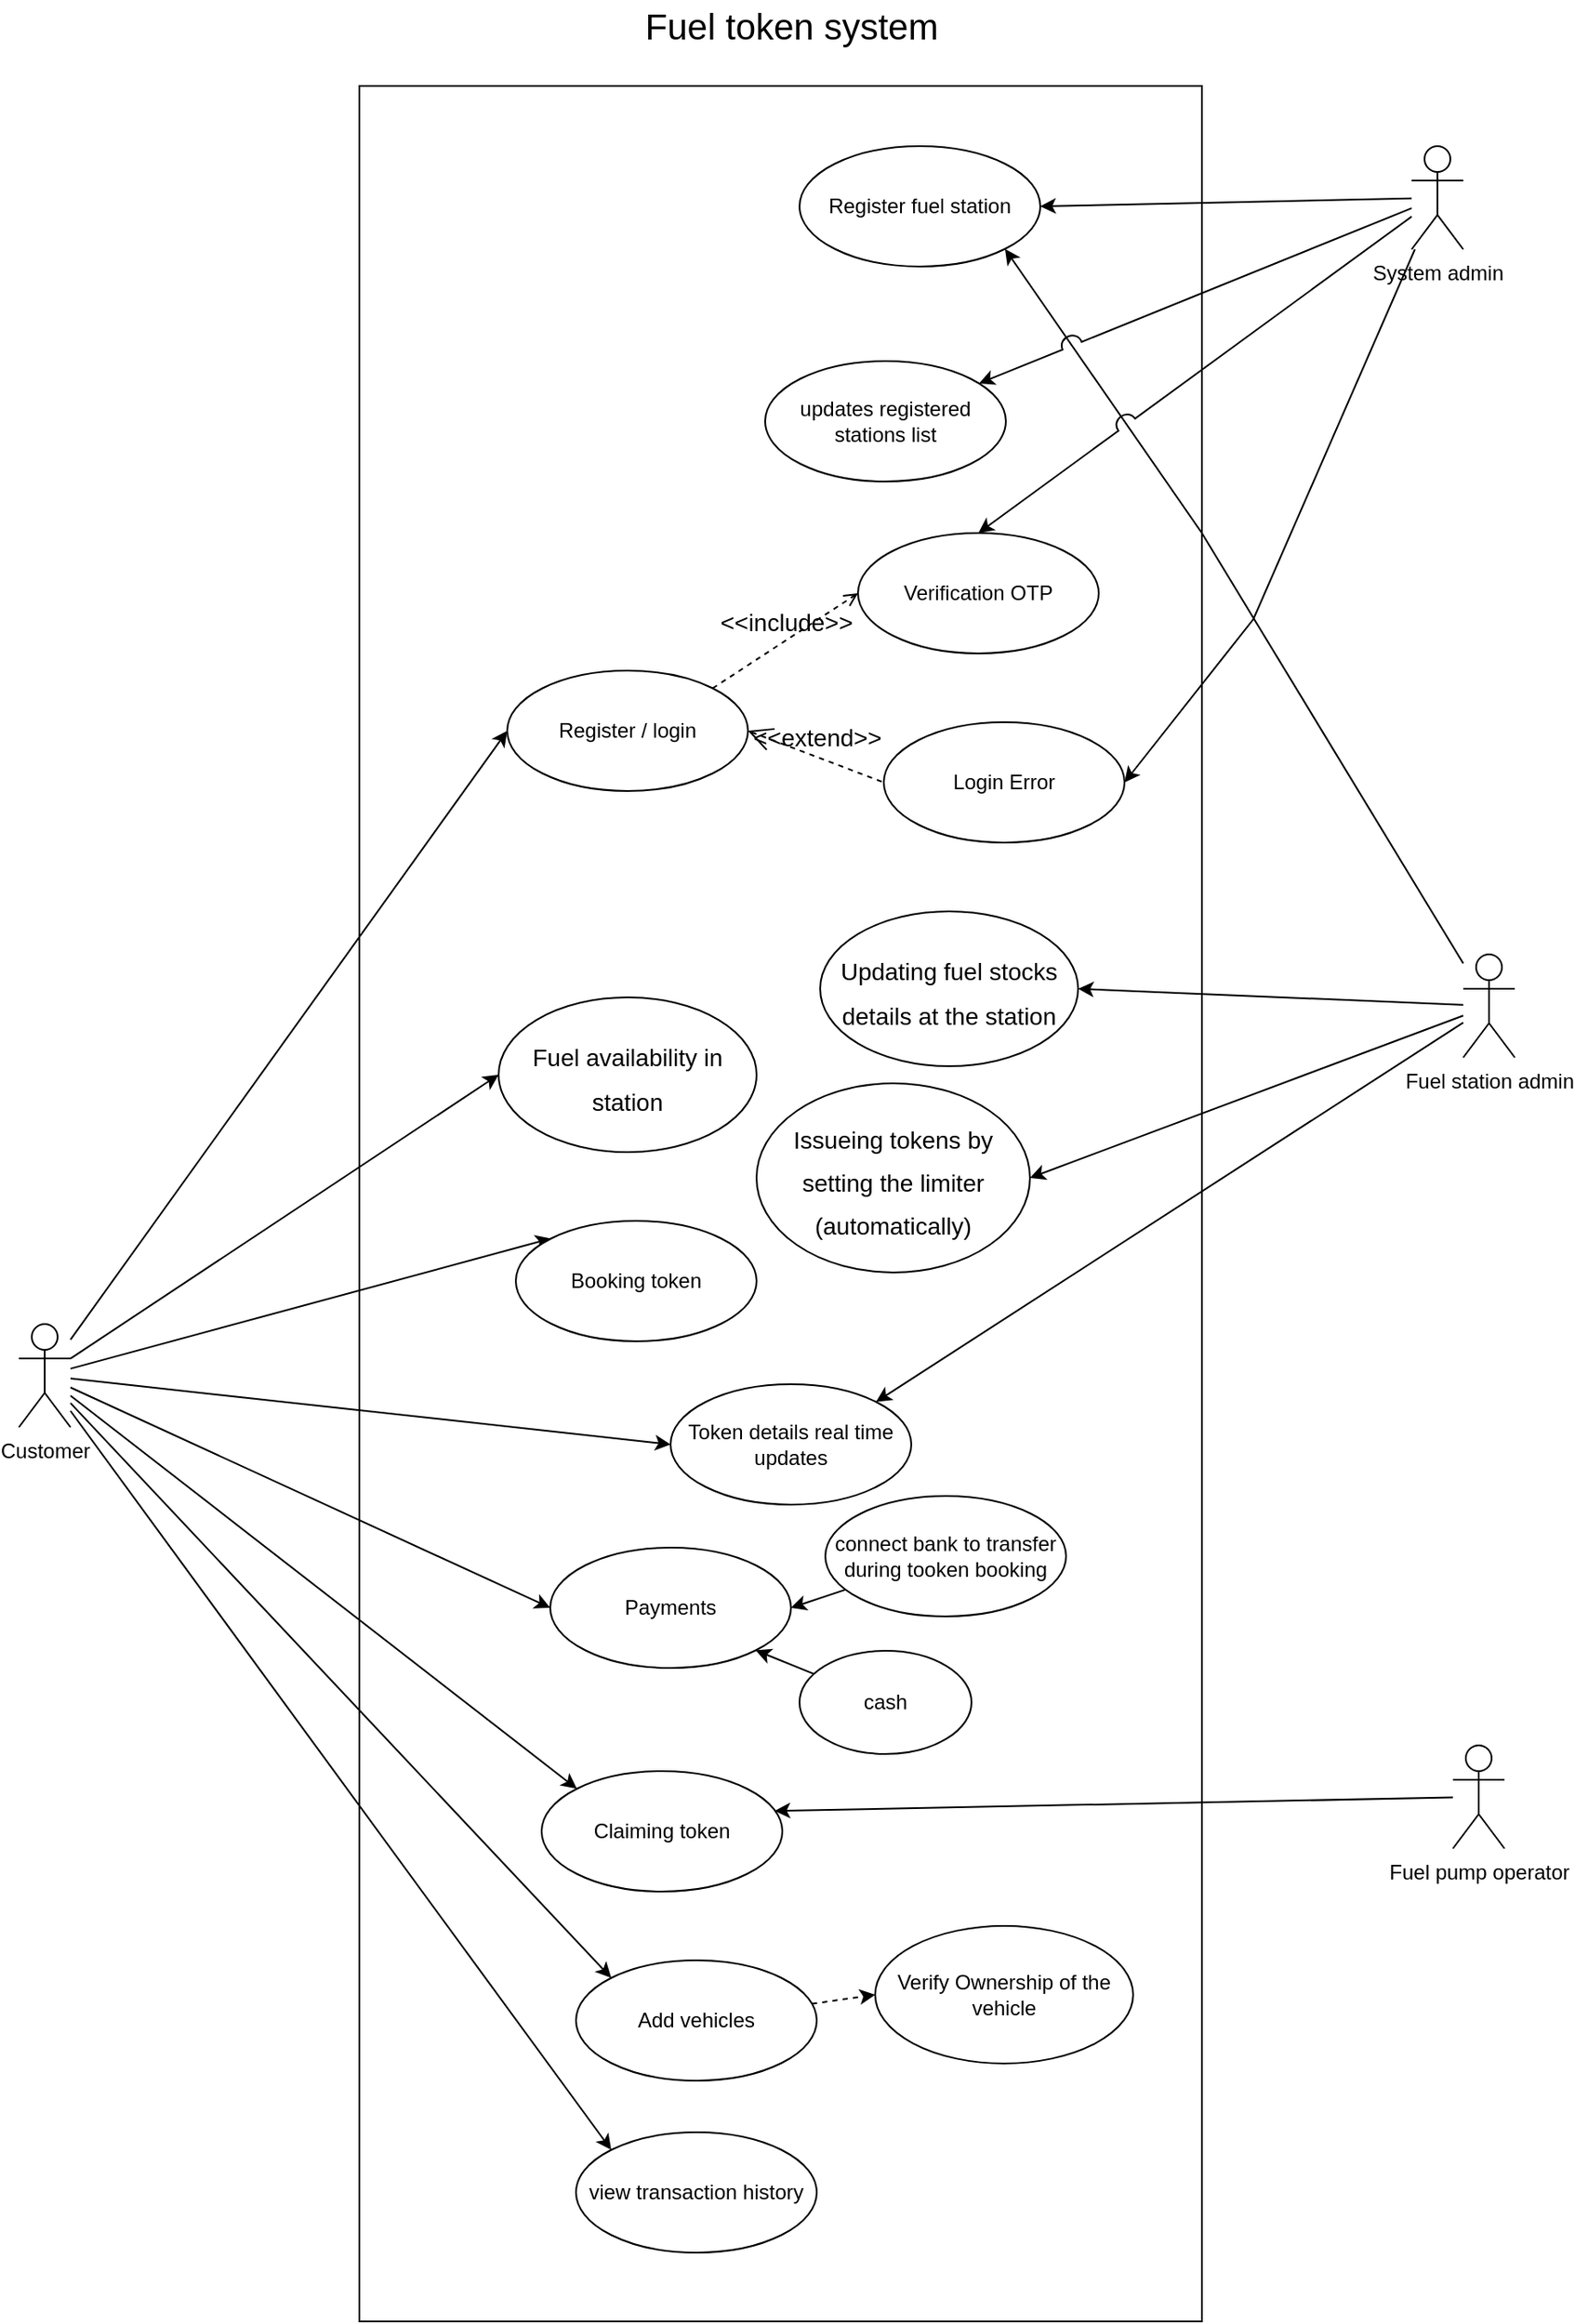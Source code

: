 <mxfile>
    <diagram id="7Ea2r9U67ZWJA1-nqAI5" name="Use case diagram">
        <mxGraphModel dx="2297" dy="3584" grid="1" gridSize="10" guides="1" tooltips="1" connect="1" arrows="1" fold="1" page="1" pageScale="1" pageWidth="1169" pageHeight="1654" math="0" shadow="0">
            <root>
                <mxCell id="0"/>
                <mxCell id="1" parent="0"/>
                <mxCell id="10" style="edgeStyle=none;html=1;entryX=0;entryY=0.5;entryDx=0;entryDy=0;fontSize=21;" edge="1" parent="1" source="2" target="4">
                    <mxGeometry relative="1" as="geometry"/>
                </mxCell>
                <mxCell id="17" style="edgeStyle=none;rounded=0;html=1;entryX=0;entryY=0.5;entryDx=0;entryDy=0;fontSize=14;" edge="1" parent="1" source="2" target="16">
                    <mxGeometry relative="1" as="geometry"/>
                </mxCell>
                <mxCell id="23" style="edgeStyle=none;rounded=0;html=1;entryX=0;entryY=0;entryDx=0;entryDy=0;fontSize=14;" edge="1" parent="1" source="2" target="22">
                    <mxGeometry relative="1" as="geometry"/>
                </mxCell>
                <mxCell id="27" style="edgeStyle=none;rounded=0;html=1;entryX=0;entryY=0.5;entryDx=0;entryDy=0;fontSize=14;" edge="1" parent="1" source="2" target="24">
                    <mxGeometry relative="1" as="geometry"/>
                </mxCell>
                <mxCell id="29" style="edgeStyle=none;rounded=0;html=1;entryX=0;entryY=0;entryDx=0;entryDy=0;fontSize=14;" edge="1" parent="1" source="2" target="25">
                    <mxGeometry relative="1" as="geometry"/>
                </mxCell>
                <mxCell id="38" style="edgeStyle=none;rounded=0;html=1;entryX=0;entryY=0;entryDx=0;entryDy=0;fontSize=14;" edge="1" parent="1" source="2" target="35">
                    <mxGeometry relative="1" as="geometry"/>
                </mxCell>
                <mxCell id="39" style="edgeStyle=none;rounded=0;html=1;entryX=0;entryY=0;entryDx=0;entryDy=0;fontSize=14;" edge="1" parent="1" source="2" target="33">
                    <mxGeometry relative="1" as="geometry"/>
                </mxCell>
                <mxCell id="49" style="edgeStyle=none;rounded=0;html=1;entryX=0;entryY=0.5;entryDx=0;entryDy=0;fontSize=14;" edge="1" parent="1" source="2" target="40">
                    <mxGeometry relative="1" as="geometry"/>
                </mxCell>
                <mxCell id="2" value="Customer" style="shape=umlActor;html=1;verticalLabelPosition=bottom;verticalAlign=top;align=center;" vertex="1" parent="1">
                    <mxGeometry x="140" y="-760" width="30" height="60" as="geometry"/>
                </mxCell>
                <mxCell id="4" value="Register / login" style="ellipse;whiteSpace=wrap;html=1;" vertex="1" parent="1">
                    <mxGeometry x="424" y="-1140" width="140" height="70" as="geometry"/>
                </mxCell>
                <mxCell id="5" value="Fuel token system" style="text;html=1;align=center;verticalAlign=middle;resizable=0;points=[];autosize=1;strokeColor=none;fillColor=none;fontSize=21;" vertex="1" parent="1">
                    <mxGeometry x="494" y="-1530" width="190" height="30" as="geometry"/>
                </mxCell>
                <mxCell id="11" value="Verification OTP" style="ellipse;whiteSpace=wrap;html=1;" vertex="1" parent="1">
                    <mxGeometry x="628" y="-1220" width="140" height="70" as="geometry"/>
                </mxCell>
                <mxCell id="13" value="Login Error" style="ellipse;whiteSpace=wrap;html=1;" vertex="1" parent="1">
                    <mxGeometry x="643" y="-1110" width="140" height="70" as="geometry"/>
                </mxCell>
                <mxCell id="19" style="edgeStyle=none;rounded=0;html=1;entryX=1;entryY=0.5;entryDx=0;entryDy=0;fontSize=14;" edge="1" parent="1" source="15" target="18">
                    <mxGeometry relative="1" as="geometry"/>
                </mxCell>
                <mxCell id="21" style="edgeStyle=none;rounded=0;html=1;entryX=1;entryY=0.5;entryDx=0;entryDy=0;fontSize=14;" edge="1" parent="1" source="15" target="20">
                    <mxGeometry relative="1" as="geometry"/>
                </mxCell>
                <mxCell id="26" style="edgeStyle=none;rounded=0;html=1;entryX=1;entryY=0;entryDx=0;entryDy=0;fontSize=14;" edge="1" parent="1" source="15" target="24">
                    <mxGeometry relative="1" as="geometry"/>
                </mxCell>
                <mxCell id="64" style="edgeStyle=none;rounded=0;html=1;entryX=1;entryY=1;entryDx=0;entryDy=0;fontSize=14;" edge="1" parent="1" source="15" target="62">
                    <mxGeometry relative="1" as="geometry">
                        <Array as="points">
                            <mxPoint x="828" y="-1220"/>
                        </Array>
                    </mxGeometry>
                </mxCell>
                <mxCell id="15" value="Fuel station admin" style="shape=umlActor;html=1;verticalLabelPosition=bottom;verticalAlign=top;align=center;" vertex="1" parent="1">
                    <mxGeometry x="980" y="-975" width="30" height="60" as="geometry"/>
                </mxCell>
                <mxCell id="16" value="&lt;font style=&quot;font-size: 14px&quot;&gt;Fuel availability in station&lt;/font&gt;" style="ellipse;whiteSpace=wrap;html=1;fontSize=21;fillColor=default;" vertex="1" parent="1">
                    <mxGeometry x="419" y="-950" width="150" height="90" as="geometry"/>
                </mxCell>
                <mxCell id="18" value="&lt;span style=&quot;font-size: 14px&quot;&gt;Updating fuel stocks details at the station&lt;/span&gt;" style="ellipse;whiteSpace=wrap;html=1;fontSize=21;fillColor=default;" vertex="1" parent="1">
                    <mxGeometry x="606" y="-1000" width="150" height="90" as="geometry"/>
                </mxCell>
                <mxCell id="20" value="&lt;span style=&quot;font-size: 14px&quot;&gt;Issueing tokens by setting the limiter (automatically)&lt;/span&gt;" style="ellipse;whiteSpace=wrap;html=1;fontSize=21;fillColor=default;" vertex="1" parent="1">
                    <mxGeometry x="569" y="-900" width="159" height="110" as="geometry"/>
                </mxCell>
                <mxCell id="22" value="Booking token" style="ellipse;whiteSpace=wrap;html=1;" vertex="1" parent="1">
                    <mxGeometry x="429" y="-820" width="140" height="70" as="geometry"/>
                </mxCell>
                <mxCell id="24" value="Token details real time updates" style="ellipse;whiteSpace=wrap;html=1;" vertex="1" parent="1">
                    <mxGeometry x="519" y="-725" width="140" height="70" as="geometry"/>
                </mxCell>
                <mxCell id="25" value="Claiming token" style="ellipse;whiteSpace=wrap;html=1;" vertex="1" parent="1">
                    <mxGeometry x="444" y="-500" width="140" height="70" as="geometry"/>
                </mxCell>
                <mxCell id="31" style="edgeStyle=none;rounded=0;html=1;entryX=0.968;entryY=0.33;entryDx=0;entryDy=0;entryPerimeter=0;fontSize=14;" edge="1" parent="1" source="30" target="25">
                    <mxGeometry relative="1" as="geometry"/>
                </mxCell>
                <mxCell id="30" value="Fuel pump operator" style="shape=umlActor;html=1;verticalLabelPosition=bottom;verticalAlign=top;align=center;" vertex="1" parent="1">
                    <mxGeometry x="974" y="-515" width="30" height="60" as="geometry"/>
                </mxCell>
                <mxCell id="33" value="view transaction history" style="ellipse;whiteSpace=wrap;html=1;" vertex="1" parent="1">
                    <mxGeometry x="464" y="-290" width="140" height="70" as="geometry"/>
                </mxCell>
                <mxCell id="34" value="Verify Ownership of the vehicle" style="ellipse;whiteSpace=wrap;html=1;" vertex="1" parent="1">
                    <mxGeometry x="638" y="-410" width="150" height="80" as="geometry"/>
                </mxCell>
                <mxCell id="36" style="edgeStyle=none;rounded=0;html=1;entryX=0;entryY=0.5;entryDx=0;entryDy=0;fontSize=14;dashed=1;" edge="1" parent="1" source="35" target="34">
                    <mxGeometry relative="1" as="geometry"/>
                </mxCell>
                <mxCell id="35" value="Add vehicles" style="ellipse;whiteSpace=wrap;html=1;" vertex="1" parent="1">
                    <mxGeometry x="464" y="-390" width="140" height="70" as="geometry"/>
                </mxCell>
                <mxCell id="40" value="Payments" style="ellipse;whiteSpace=wrap;html=1;" vertex="1" parent="1">
                    <mxGeometry x="449" y="-630" width="140" height="70" as="geometry"/>
                </mxCell>
                <mxCell id="46" style="edgeStyle=none;rounded=0;html=1;entryX=1;entryY=1;entryDx=0;entryDy=0;fontSize=14;" edge="1" parent="1" source="41" target="40">
                    <mxGeometry relative="1" as="geometry"/>
                </mxCell>
                <mxCell id="41" value="cash" style="ellipse;whiteSpace=wrap;html=1;" vertex="1" parent="1">
                    <mxGeometry x="594" y="-570" width="100" height="60" as="geometry"/>
                </mxCell>
                <mxCell id="47" style="edgeStyle=none;rounded=0;html=1;fontSize=14;entryX=1;entryY=0.5;entryDx=0;entryDy=0;" edge="1" parent="1" source="42" target="40">
                    <mxGeometry relative="1" as="geometry">
                        <mxPoint x="604" y="-595" as="targetPoint"/>
                    </mxGeometry>
                </mxCell>
                <mxCell id="42" value="connect bank to transfer during tooken booking" style="ellipse;whiteSpace=wrap;html=1;" vertex="1" parent="1">
                    <mxGeometry x="609" y="-660" width="140" height="70" as="geometry"/>
                </mxCell>
                <mxCell id="56" value="&amp;lt;&amp;lt;include&amp;gt;&amp;gt;" style="edgeStyle=none;html=1;endArrow=open;verticalAlign=bottom;dashed=1;labelBackgroundColor=none;rounded=0;fontSize=14;exitX=1;exitY=0;exitDx=0;exitDy=0;entryX=0;entryY=0.5;entryDx=0;entryDy=0;" edge="1" parent="1" source="4" target="11">
                    <mxGeometry width="160" relative="1" as="geometry">
                        <mxPoint x="352" y="-1200" as="sourcePoint"/>
                        <mxPoint x="512" y="-1200" as="targetPoint"/>
                    </mxGeometry>
                </mxCell>
                <mxCell id="57" value="&amp;lt;&amp;lt;extend&amp;gt;&amp;gt;" style="edgeStyle=none;html=1;startArrow=open;endArrow=none;startSize=12;verticalAlign=bottom;dashed=1;labelBackgroundColor=none;rounded=0;fontSize=14;entryX=0;entryY=0.5;entryDx=0;entryDy=0;exitX=1;exitY=0.5;exitDx=0;exitDy=0;" edge="1" parent="1" source="4" target="13">
                    <mxGeometry width="160" relative="1" as="geometry">
                        <mxPoint x="462" y="-1130" as="sourcePoint"/>
                        <mxPoint x="622" y="-1130" as="targetPoint"/>
                    </mxGeometry>
                </mxCell>
                <mxCell id="62" value="Register fuel station" style="ellipse;whiteSpace=wrap;html=1;" vertex="1" parent="1">
                    <mxGeometry x="594" y="-1445" width="140" height="70" as="geometry"/>
                </mxCell>
                <mxCell id="65" style="edgeStyle=none;rounded=0;html=1;entryX=1;entryY=0.5;entryDx=0;entryDy=0;fontSize=14;" edge="1" parent="1" source="63" target="62">
                    <mxGeometry relative="1" as="geometry"/>
                </mxCell>
                <mxCell id="67" style="edgeStyle=none;rounded=0;html=1;fontSize=14;jumpStyle=arc;jumpSize=12;" edge="1" parent="1" source="63" target="66">
                    <mxGeometry relative="1" as="geometry"/>
                </mxCell>
                <mxCell id="68" style="edgeStyle=none;rounded=0;jumpStyle=arc;jumpSize=12;html=1;entryX=0.5;entryY=0;entryDx=0;entryDy=0;fontSize=14;" edge="1" parent="1" source="63" target="11">
                    <mxGeometry relative="1" as="geometry"/>
                </mxCell>
                <mxCell id="69" style="edgeStyle=none;rounded=0;jumpStyle=arc;jumpSize=12;html=1;entryX=1;entryY=0.5;entryDx=0;entryDy=0;fontSize=14;" edge="1" parent="1" source="63" target="13">
                    <mxGeometry relative="1" as="geometry">
                        <Array as="points">
                            <mxPoint x="858" y="-1170"/>
                        </Array>
                    </mxGeometry>
                </mxCell>
                <mxCell id="63" value="System admin" style="shape=umlActor;html=1;verticalLabelPosition=bottom;verticalAlign=top;align=center;" vertex="1" parent="1">
                    <mxGeometry x="950" y="-1445" width="30" height="60" as="geometry"/>
                </mxCell>
                <mxCell id="66" value="updates registered stations list" style="ellipse;whiteSpace=wrap;html=1;" vertex="1" parent="1">
                    <mxGeometry x="574" y="-1320" width="140" height="70" as="geometry"/>
                </mxCell>
                <mxCell id="71" value="" style="whiteSpace=wrap;html=1;fontSize=14;fillColor=none;" vertex="1" parent="1">
                    <mxGeometry x="338" y="-1480" width="490" height="1300" as="geometry"/>
                </mxCell>
            </root>
        </mxGraphModel>
    </diagram>
</mxfile>